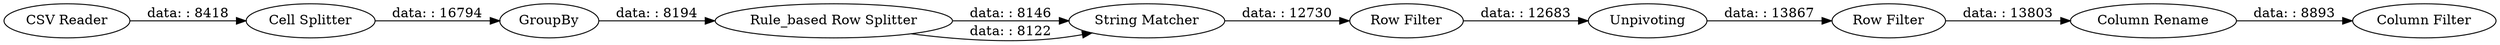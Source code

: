 digraph {
	"6097763376249325908_8" [label="Row Filter"]
	"6097763376249325908_2" [label="Cell Splitter"]
	"6097763376249325908_13" [label="Row Filter"]
	"6097763376249325908_14" [label="Column Rename"]
	"6097763376249325908_3" [label=GroupBy]
	"6097763376249325908_15" [label="Column Filter"]
	"6097763376249325908_11" [label=Unpivoting]
	"6097763376249325908_7" [label="String Matcher"]
	"6097763376249325908_1" [label="CSV Reader"]
	"6097763376249325908_6" [label="Rule_based Row Splitter"]
	"6097763376249325908_1" -> "6097763376249325908_2" [label="data: : 8418"]
	"6097763376249325908_11" -> "6097763376249325908_13" [label="data: : 13867"]
	"6097763376249325908_14" -> "6097763376249325908_15" [label="data: : 8893"]
	"6097763376249325908_6" -> "6097763376249325908_7" [label="data: : 8146"]
	"6097763376249325908_13" -> "6097763376249325908_14" [label="data: : 13803"]
	"6097763376249325908_6" -> "6097763376249325908_7" [label="data: : 8122"]
	"6097763376249325908_8" -> "6097763376249325908_11" [label="data: : 12683"]
	"6097763376249325908_3" -> "6097763376249325908_6" [label="data: : 8194"]
	"6097763376249325908_2" -> "6097763376249325908_3" [label="data: : 16794"]
	"6097763376249325908_7" -> "6097763376249325908_8" [label="data: : 12730"]
	rankdir=LR
}
